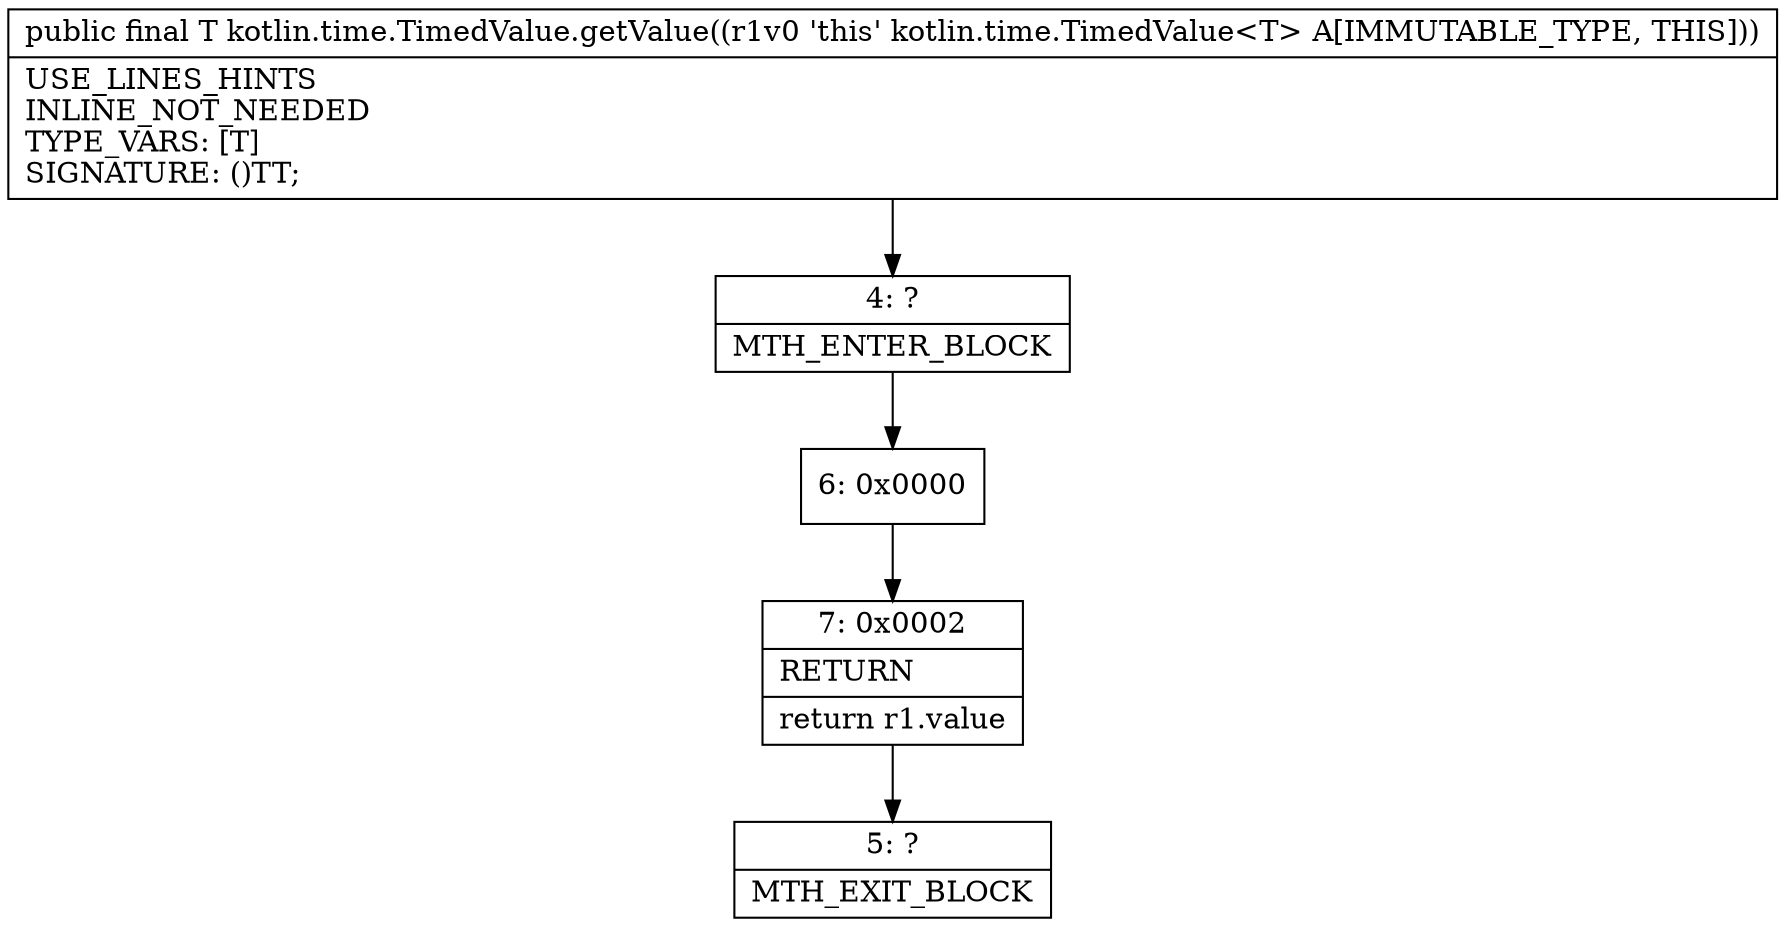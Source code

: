 digraph "CFG forkotlin.time.TimedValue.getValue()Ljava\/lang\/Object;" {
Node_4 [shape=record,label="{4\:\ ?|MTH_ENTER_BLOCK\l}"];
Node_6 [shape=record,label="{6\:\ 0x0000}"];
Node_7 [shape=record,label="{7\:\ 0x0002|RETURN\l|return r1.value\l}"];
Node_5 [shape=record,label="{5\:\ ?|MTH_EXIT_BLOCK\l}"];
MethodNode[shape=record,label="{public final T kotlin.time.TimedValue.getValue((r1v0 'this' kotlin.time.TimedValue\<T\> A[IMMUTABLE_TYPE, THIS]))  | USE_LINES_HINTS\lINLINE_NOT_NEEDED\lTYPE_VARS: [T]\lSIGNATURE: ()TT;\l}"];
MethodNode -> Node_4;Node_4 -> Node_6;
Node_6 -> Node_7;
Node_7 -> Node_5;
}

